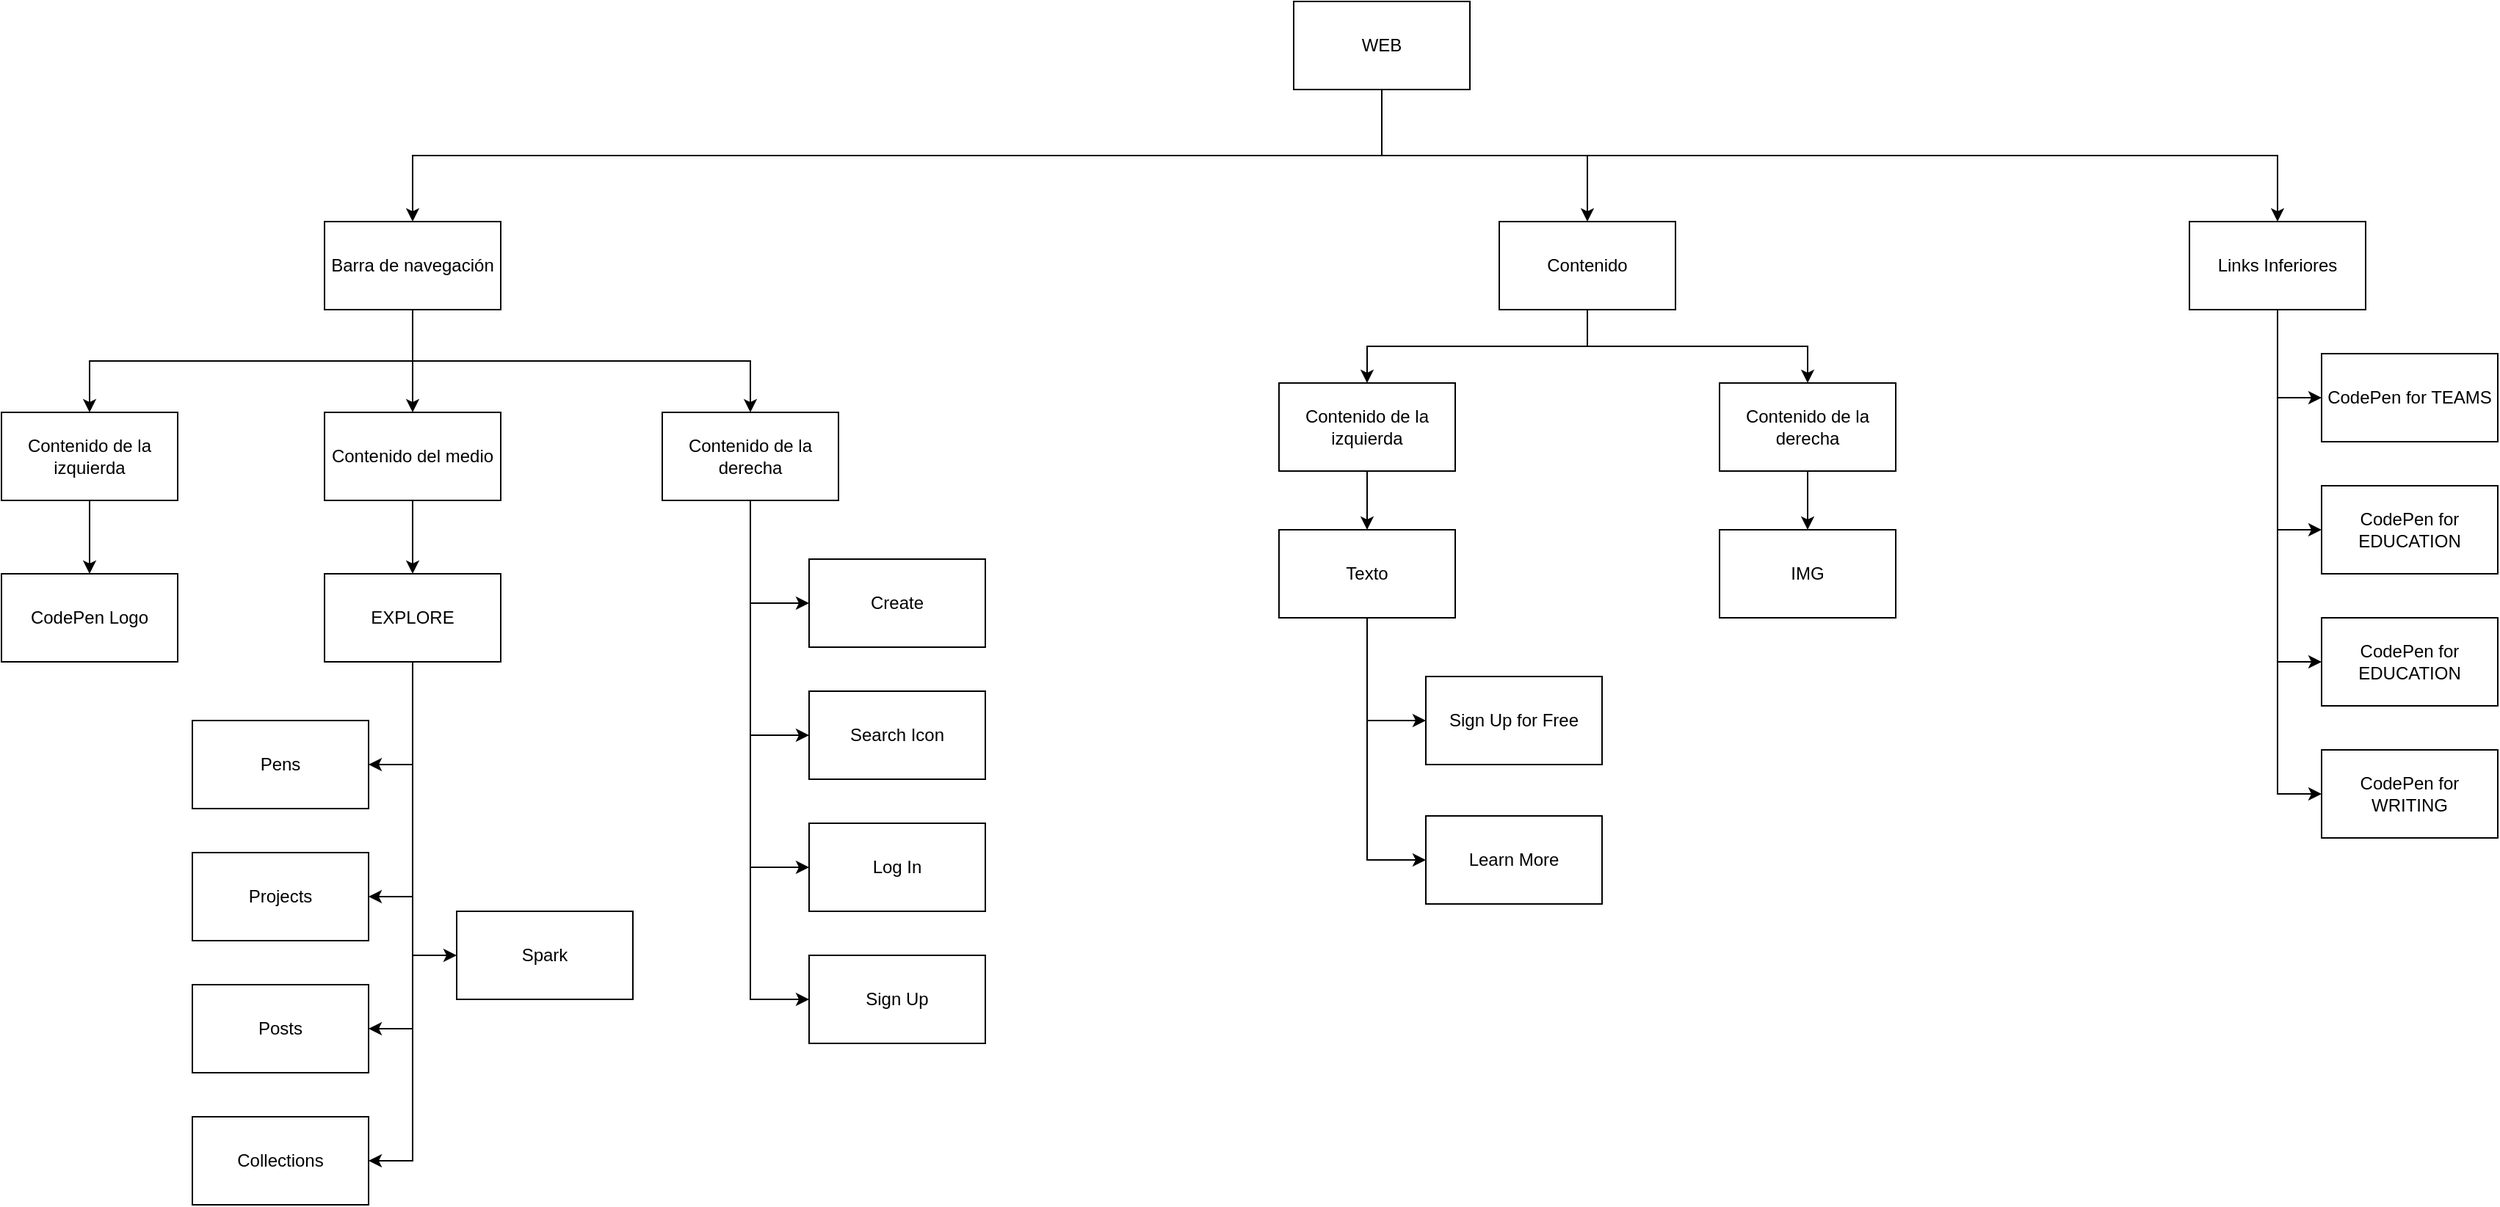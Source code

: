 <mxfile version="23.1.2" type="device">
  <diagram name="Página-1" id="HoSRhgpWGWH-SksFVvC6">
    <mxGraphModel dx="3827" dy="1591" grid="1" gridSize="10" guides="1" tooltips="1" connect="1" arrows="1" fold="1" page="1" pageScale="1" pageWidth="827" pageHeight="1169" math="0" shadow="0">
      <root>
        <mxCell id="0" />
        <mxCell id="1" parent="0" />
        <mxCell id="t5-hLi852e9CavP05G1A-4" style="edgeStyle=orthogonalEdgeStyle;rounded=0;orthogonalLoop=1;jettySize=auto;html=1;exitX=0.5;exitY=1;exitDx=0;exitDy=0;" edge="1" parent="1" source="t5-hLi852e9CavP05G1A-1" target="t5-hLi852e9CavP05G1A-2">
          <mxGeometry relative="1" as="geometry" />
        </mxCell>
        <mxCell id="t5-hLi852e9CavP05G1A-5" style="edgeStyle=orthogonalEdgeStyle;rounded=0;orthogonalLoop=1;jettySize=auto;html=1;exitX=0.5;exitY=1;exitDx=0;exitDy=0;entryX=0.5;entryY=0;entryDx=0;entryDy=0;" edge="1" parent="1" source="t5-hLi852e9CavP05G1A-1" target="t5-hLi852e9CavP05G1A-3">
          <mxGeometry relative="1" as="geometry" />
        </mxCell>
        <mxCell id="t5-hLi852e9CavP05G1A-7" style="edgeStyle=orthogonalEdgeStyle;rounded=0;orthogonalLoop=1;jettySize=auto;html=1;exitX=0.5;exitY=1;exitDx=0;exitDy=0;" edge="1" parent="1" source="t5-hLi852e9CavP05G1A-1" target="t5-hLi852e9CavP05G1A-6">
          <mxGeometry relative="1" as="geometry" />
        </mxCell>
        <mxCell id="t5-hLi852e9CavP05G1A-1" value="WEB" style="rounded=0;whiteSpace=wrap;html=1;" vertex="1" parent="1">
          <mxGeometry x="560" y="30" width="120" height="60" as="geometry" />
        </mxCell>
        <mxCell id="t5-hLi852e9CavP05G1A-15" style="edgeStyle=orthogonalEdgeStyle;rounded=0;orthogonalLoop=1;jettySize=auto;html=1;exitX=0.5;exitY=1;exitDx=0;exitDy=0;entryX=0.5;entryY=0;entryDx=0;entryDy=0;" edge="1" parent="1" source="t5-hLi852e9CavP05G1A-2" target="t5-hLi852e9CavP05G1A-14">
          <mxGeometry relative="1" as="geometry" />
        </mxCell>
        <mxCell id="t5-hLi852e9CavP05G1A-18" style="edgeStyle=orthogonalEdgeStyle;rounded=0;orthogonalLoop=1;jettySize=auto;html=1;exitX=0.5;exitY=1;exitDx=0;exitDy=0;entryX=0.5;entryY=0;entryDx=0;entryDy=0;" edge="1" parent="1" source="t5-hLi852e9CavP05G1A-2" target="t5-hLi852e9CavP05G1A-17">
          <mxGeometry relative="1" as="geometry" />
        </mxCell>
        <mxCell id="t5-hLi852e9CavP05G1A-21" style="edgeStyle=orthogonalEdgeStyle;rounded=0;orthogonalLoop=1;jettySize=auto;html=1;exitX=0.5;exitY=1;exitDx=0;exitDy=0;entryX=0.5;entryY=0;entryDx=0;entryDy=0;" edge="1" parent="1" source="t5-hLi852e9CavP05G1A-2" target="t5-hLi852e9CavP05G1A-20">
          <mxGeometry relative="1" as="geometry" />
        </mxCell>
        <mxCell id="t5-hLi852e9CavP05G1A-2" value="Barra de navegación" style="rounded=0;whiteSpace=wrap;html=1;" vertex="1" parent="1">
          <mxGeometry x="-100" y="180" width="120" height="60" as="geometry" />
        </mxCell>
        <mxCell id="t5-hLi852e9CavP05G1A-47" style="edgeStyle=orthogonalEdgeStyle;rounded=0;orthogonalLoop=1;jettySize=auto;html=1;exitX=0.5;exitY=1;exitDx=0;exitDy=0;entryX=0.5;entryY=0;entryDx=0;entryDy=0;" edge="1" parent="1" source="t5-hLi852e9CavP05G1A-3" target="t5-hLi852e9CavP05G1A-45">
          <mxGeometry relative="1" as="geometry" />
        </mxCell>
        <mxCell id="t5-hLi852e9CavP05G1A-48" style="edgeStyle=orthogonalEdgeStyle;rounded=0;orthogonalLoop=1;jettySize=auto;html=1;exitX=0.5;exitY=1;exitDx=0;exitDy=0;entryX=0.5;entryY=0;entryDx=0;entryDy=0;" edge="1" parent="1" source="t5-hLi852e9CavP05G1A-3" target="t5-hLi852e9CavP05G1A-46">
          <mxGeometry relative="1" as="geometry" />
        </mxCell>
        <mxCell id="t5-hLi852e9CavP05G1A-3" value="Contenido" style="rounded=0;whiteSpace=wrap;html=1;" vertex="1" parent="1">
          <mxGeometry x="700" y="180" width="120" height="60" as="geometry" />
        </mxCell>
        <mxCell id="t5-hLi852e9CavP05G1A-63" style="edgeStyle=orthogonalEdgeStyle;rounded=0;orthogonalLoop=1;jettySize=auto;html=1;exitX=0.5;exitY=1;exitDx=0;exitDy=0;entryX=0;entryY=0.5;entryDx=0;entryDy=0;" edge="1" parent="1" source="t5-hLi852e9CavP05G1A-6" target="t5-hLi852e9CavP05G1A-59">
          <mxGeometry relative="1" as="geometry" />
        </mxCell>
        <mxCell id="t5-hLi852e9CavP05G1A-64" style="edgeStyle=orthogonalEdgeStyle;rounded=0;orthogonalLoop=1;jettySize=auto;html=1;exitX=0.5;exitY=1;exitDx=0;exitDy=0;entryX=0;entryY=0.5;entryDx=0;entryDy=0;" edge="1" parent="1" source="t5-hLi852e9CavP05G1A-6" target="t5-hLi852e9CavP05G1A-60">
          <mxGeometry relative="1" as="geometry" />
        </mxCell>
        <mxCell id="t5-hLi852e9CavP05G1A-65" style="edgeStyle=orthogonalEdgeStyle;rounded=0;orthogonalLoop=1;jettySize=auto;html=1;exitX=0.5;exitY=1;exitDx=0;exitDy=0;entryX=0;entryY=0.5;entryDx=0;entryDy=0;" edge="1" parent="1" source="t5-hLi852e9CavP05G1A-6" target="t5-hLi852e9CavP05G1A-61">
          <mxGeometry relative="1" as="geometry" />
        </mxCell>
        <mxCell id="t5-hLi852e9CavP05G1A-66" style="edgeStyle=orthogonalEdgeStyle;rounded=0;orthogonalLoop=1;jettySize=auto;html=1;exitX=0.5;exitY=1;exitDx=0;exitDy=0;entryX=0;entryY=0.5;entryDx=0;entryDy=0;" edge="1" parent="1" source="t5-hLi852e9CavP05G1A-6" target="t5-hLi852e9CavP05G1A-62">
          <mxGeometry relative="1" as="geometry" />
        </mxCell>
        <mxCell id="t5-hLi852e9CavP05G1A-6" value="Links Inferiores" style="rounded=0;whiteSpace=wrap;html=1;" vertex="1" parent="1">
          <mxGeometry x="1170" y="180" width="120" height="60" as="geometry" />
        </mxCell>
        <mxCell id="t5-hLi852e9CavP05G1A-8" value="CodePen Logo" style="rounded=0;whiteSpace=wrap;html=1;" vertex="1" parent="1">
          <mxGeometry x="-320" y="420" width="120" height="60" as="geometry" />
        </mxCell>
        <mxCell id="t5-hLi852e9CavP05G1A-30" style="edgeStyle=orthogonalEdgeStyle;rounded=0;orthogonalLoop=1;jettySize=auto;html=1;exitX=0.5;exitY=1;exitDx=0;exitDy=0;entryX=1;entryY=0.5;entryDx=0;entryDy=0;" edge="1" parent="1" source="t5-hLi852e9CavP05G1A-10" target="t5-hLi852e9CavP05G1A-22">
          <mxGeometry relative="1" as="geometry" />
        </mxCell>
        <mxCell id="t5-hLi852e9CavP05G1A-31" style="edgeStyle=orthogonalEdgeStyle;rounded=0;orthogonalLoop=1;jettySize=auto;html=1;exitX=0.5;exitY=1;exitDx=0;exitDy=0;entryX=1;entryY=0.5;entryDx=0;entryDy=0;" edge="1" parent="1" source="t5-hLi852e9CavP05G1A-10" target="t5-hLi852e9CavP05G1A-24">
          <mxGeometry relative="1" as="geometry" />
        </mxCell>
        <mxCell id="t5-hLi852e9CavP05G1A-32" style="edgeStyle=orthogonalEdgeStyle;rounded=0;orthogonalLoop=1;jettySize=auto;html=1;exitX=0.5;exitY=1;exitDx=0;exitDy=0;entryX=1;entryY=0.5;entryDx=0;entryDy=0;" edge="1" parent="1" source="t5-hLi852e9CavP05G1A-10" target="t5-hLi852e9CavP05G1A-26">
          <mxGeometry relative="1" as="geometry" />
        </mxCell>
        <mxCell id="t5-hLi852e9CavP05G1A-33" style="edgeStyle=orthogonalEdgeStyle;rounded=0;orthogonalLoop=1;jettySize=auto;html=1;exitX=0.5;exitY=1;exitDx=0;exitDy=0;entryX=1;entryY=0.5;entryDx=0;entryDy=0;" edge="1" parent="1" source="t5-hLi852e9CavP05G1A-10" target="t5-hLi852e9CavP05G1A-27">
          <mxGeometry relative="1" as="geometry" />
        </mxCell>
        <mxCell id="t5-hLi852e9CavP05G1A-35" style="edgeStyle=orthogonalEdgeStyle;rounded=0;orthogonalLoop=1;jettySize=auto;html=1;exitX=0.5;exitY=1;exitDx=0;exitDy=0;entryX=0;entryY=0.5;entryDx=0;entryDy=0;" edge="1" parent="1" source="t5-hLi852e9CavP05G1A-10" target="t5-hLi852e9CavP05G1A-34">
          <mxGeometry relative="1" as="geometry" />
        </mxCell>
        <mxCell id="t5-hLi852e9CavP05G1A-10" value="EXPLORE" style="rounded=0;whiteSpace=wrap;html=1;" vertex="1" parent="1">
          <mxGeometry x="-100" y="420" width="120" height="60" as="geometry" />
        </mxCell>
        <mxCell id="t5-hLi852e9CavP05G1A-16" style="edgeStyle=orthogonalEdgeStyle;rounded=0;orthogonalLoop=1;jettySize=auto;html=1;exitX=0.5;exitY=1;exitDx=0;exitDy=0;entryX=0.5;entryY=0;entryDx=0;entryDy=0;" edge="1" parent="1" source="t5-hLi852e9CavP05G1A-14" target="t5-hLi852e9CavP05G1A-8">
          <mxGeometry relative="1" as="geometry" />
        </mxCell>
        <mxCell id="t5-hLi852e9CavP05G1A-14" value="Contenido de la izquierda" style="rounded=0;whiteSpace=wrap;html=1;" vertex="1" parent="1">
          <mxGeometry x="-320" y="310" width="120" height="60" as="geometry" />
        </mxCell>
        <mxCell id="t5-hLi852e9CavP05G1A-19" style="edgeStyle=orthogonalEdgeStyle;rounded=0;orthogonalLoop=1;jettySize=auto;html=1;exitX=0.5;exitY=1;exitDx=0;exitDy=0;entryX=0.5;entryY=0;entryDx=0;entryDy=0;" edge="1" parent="1" source="t5-hLi852e9CavP05G1A-17" target="t5-hLi852e9CavP05G1A-10">
          <mxGeometry relative="1" as="geometry" />
        </mxCell>
        <mxCell id="t5-hLi852e9CavP05G1A-17" value="Contenido del medio" style="rounded=0;whiteSpace=wrap;html=1;" vertex="1" parent="1">
          <mxGeometry x="-100" y="310" width="120" height="60" as="geometry" />
        </mxCell>
        <mxCell id="t5-hLi852e9CavP05G1A-40" style="edgeStyle=orthogonalEdgeStyle;rounded=0;orthogonalLoop=1;jettySize=auto;html=1;exitX=0.5;exitY=1;exitDx=0;exitDy=0;entryX=0;entryY=0.5;entryDx=0;entryDy=0;" edge="1" parent="1" source="t5-hLi852e9CavP05G1A-20" target="t5-hLi852e9CavP05G1A-36">
          <mxGeometry relative="1" as="geometry" />
        </mxCell>
        <mxCell id="t5-hLi852e9CavP05G1A-41" style="edgeStyle=orthogonalEdgeStyle;rounded=0;orthogonalLoop=1;jettySize=auto;html=1;exitX=0.5;exitY=1;exitDx=0;exitDy=0;entryX=0;entryY=0.5;entryDx=0;entryDy=0;" edge="1" parent="1" source="t5-hLi852e9CavP05G1A-20" target="t5-hLi852e9CavP05G1A-37">
          <mxGeometry relative="1" as="geometry" />
        </mxCell>
        <mxCell id="t5-hLi852e9CavP05G1A-42" style="edgeStyle=orthogonalEdgeStyle;rounded=0;orthogonalLoop=1;jettySize=auto;html=1;exitX=0.5;exitY=1;exitDx=0;exitDy=0;entryX=0;entryY=0.5;entryDx=0;entryDy=0;" edge="1" parent="1" source="t5-hLi852e9CavP05G1A-20" target="t5-hLi852e9CavP05G1A-38">
          <mxGeometry relative="1" as="geometry" />
        </mxCell>
        <mxCell id="t5-hLi852e9CavP05G1A-43" style="edgeStyle=orthogonalEdgeStyle;rounded=0;orthogonalLoop=1;jettySize=auto;html=1;exitX=0.5;exitY=1;exitDx=0;exitDy=0;entryX=0;entryY=0.5;entryDx=0;entryDy=0;" edge="1" parent="1" source="t5-hLi852e9CavP05G1A-20" target="t5-hLi852e9CavP05G1A-39">
          <mxGeometry relative="1" as="geometry" />
        </mxCell>
        <mxCell id="t5-hLi852e9CavP05G1A-20" value="Contenido de la derecha" style="rounded=0;whiteSpace=wrap;html=1;" vertex="1" parent="1">
          <mxGeometry x="130" y="310" width="120" height="60" as="geometry" />
        </mxCell>
        <mxCell id="t5-hLi852e9CavP05G1A-22" value="Pens" style="rounded=0;whiteSpace=wrap;html=1;" vertex="1" parent="1">
          <mxGeometry x="-190" y="520" width="120" height="60" as="geometry" />
        </mxCell>
        <mxCell id="t5-hLi852e9CavP05G1A-24" value="Projects" style="rounded=0;whiteSpace=wrap;html=1;" vertex="1" parent="1">
          <mxGeometry x="-190" y="610" width="120" height="60" as="geometry" />
        </mxCell>
        <mxCell id="t5-hLi852e9CavP05G1A-26" value="Posts" style="rounded=0;whiteSpace=wrap;html=1;" vertex="1" parent="1">
          <mxGeometry x="-190" y="700" width="120" height="60" as="geometry" />
        </mxCell>
        <mxCell id="t5-hLi852e9CavP05G1A-27" value="Collections" style="rounded=0;whiteSpace=wrap;html=1;" vertex="1" parent="1">
          <mxGeometry x="-190" y="790" width="120" height="60" as="geometry" />
        </mxCell>
        <mxCell id="t5-hLi852e9CavP05G1A-34" value="Spark" style="rounded=0;whiteSpace=wrap;html=1;" vertex="1" parent="1">
          <mxGeometry x="-10" y="650" width="120" height="60" as="geometry" />
        </mxCell>
        <mxCell id="t5-hLi852e9CavP05G1A-36" value="Create" style="rounded=0;whiteSpace=wrap;html=1;" vertex="1" parent="1">
          <mxGeometry x="230" y="410" width="120" height="60" as="geometry" />
        </mxCell>
        <mxCell id="t5-hLi852e9CavP05G1A-37" value="Search Icon" style="rounded=0;whiteSpace=wrap;html=1;" vertex="1" parent="1">
          <mxGeometry x="230" y="500" width="120" height="60" as="geometry" />
        </mxCell>
        <mxCell id="t5-hLi852e9CavP05G1A-38" value="Log In" style="rounded=0;whiteSpace=wrap;html=1;" vertex="1" parent="1">
          <mxGeometry x="230" y="590" width="120" height="60" as="geometry" />
        </mxCell>
        <mxCell id="t5-hLi852e9CavP05G1A-39" value="Sign Up" style="rounded=0;whiteSpace=wrap;html=1;" vertex="1" parent="1">
          <mxGeometry x="230" y="680" width="120" height="60" as="geometry" />
        </mxCell>
        <mxCell id="t5-hLi852e9CavP05G1A-55" style="edgeStyle=orthogonalEdgeStyle;rounded=0;orthogonalLoop=1;jettySize=auto;html=1;exitX=0.5;exitY=1;exitDx=0;exitDy=0;entryX=0.5;entryY=0;entryDx=0;entryDy=0;" edge="1" parent="1" source="t5-hLi852e9CavP05G1A-45" target="t5-hLi852e9CavP05G1A-53">
          <mxGeometry relative="1" as="geometry" />
        </mxCell>
        <mxCell id="t5-hLi852e9CavP05G1A-45" value="Contenido de la izquierda" style="rounded=0;whiteSpace=wrap;html=1;" vertex="1" parent="1">
          <mxGeometry x="550" y="290" width="120" height="60" as="geometry" />
        </mxCell>
        <mxCell id="t5-hLi852e9CavP05G1A-58" style="edgeStyle=orthogonalEdgeStyle;rounded=0;orthogonalLoop=1;jettySize=auto;html=1;exitX=0.5;exitY=1;exitDx=0;exitDy=0;entryX=0.5;entryY=0;entryDx=0;entryDy=0;" edge="1" parent="1" source="t5-hLi852e9CavP05G1A-46" target="t5-hLi852e9CavP05G1A-57">
          <mxGeometry relative="1" as="geometry" />
        </mxCell>
        <mxCell id="t5-hLi852e9CavP05G1A-46" value="Contenido de la derecha" style="rounded=0;whiteSpace=wrap;html=1;" vertex="1" parent="1">
          <mxGeometry x="850" y="290" width="120" height="60" as="geometry" />
        </mxCell>
        <mxCell id="t5-hLi852e9CavP05G1A-49" value="Sign Up for Free" style="rounded=0;whiteSpace=wrap;html=1;" vertex="1" parent="1">
          <mxGeometry x="650" y="490" width="120" height="60" as="geometry" />
        </mxCell>
        <mxCell id="t5-hLi852e9CavP05G1A-50" value="Learn More" style="rounded=0;whiteSpace=wrap;html=1;" vertex="1" parent="1">
          <mxGeometry x="650" y="585" width="120" height="60" as="geometry" />
        </mxCell>
        <mxCell id="t5-hLi852e9CavP05G1A-54" style="edgeStyle=orthogonalEdgeStyle;rounded=0;orthogonalLoop=1;jettySize=auto;html=1;exitX=0.5;exitY=1;exitDx=0;exitDy=0;entryX=0;entryY=0.5;entryDx=0;entryDy=0;" edge="1" parent="1" source="t5-hLi852e9CavP05G1A-53" target="t5-hLi852e9CavP05G1A-49">
          <mxGeometry relative="1" as="geometry" />
        </mxCell>
        <mxCell id="t5-hLi852e9CavP05G1A-56" style="edgeStyle=orthogonalEdgeStyle;rounded=0;orthogonalLoop=1;jettySize=auto;html=1;exitX=0.5;exitY=1;exitDx=0;exitDy=0;entryX=0;entryY=0.5;entryDx=0;entryDy=0;" edge="1" parent="1" source="t5-hLi852e9CavP05G1A-53" target="t5-hLi852e9CavP05G1A-50">
          <mxGeometry relative="1" as="geometry" />
        </mxCell>
        <mxCell id="t5-hLi852e9CavP05G1A-53" value="Texto" style="rounded=0;whiteSpace=wrap;html=1;" vertex="1" parent="1">
          <mxGeometry x="550" y="390" width="120" height="60" as="geometry" />
        </mxCell>
        <mxCell id="t5-hLi852e9CavP05G1A-57" value="IMG" style="rounded=0;whiteSpace=wrap;html=1;" vertex="1" parent="1">
          <mxGeometry x="850" y="390" width="120" height="60" as="geometry" />
        </mxCell>
        <mxCell id="t5-hLi852e9CavP05G1A-59" value="CodePen for TEAMS" style="rounded=0;whiteSpace=wrap;html=1;" vertex="1" parent="1">
          <mxGeometry x="1260" y="270" width="120" height="60" as="geometry" />
        </mxCell>
        <mxCell id="t5-hLi852e9CavP05G1A-60" value="CodePen for EDUCATION" style="rounded=0;whiteSpace=wrap;html=1;" vertex="1" parent="1">
          <mxGeometry x="1260" y="360" width="120" height="60" as="geometry" />
        </mxCell>
        <mxCell id="t5-hLi852e9CavP05G1A-61" value="CodePen for EDUCATION" style="rounded=0;whiteSpace=wrap;html=1;" vertex="1" parent="1">
          <mxGeometry x="1260" y="450" width="120" height="60" as="geometry" />
        </mxCell>
        <mxCell id="t5-hLi852e9CavP05G1A-62" value="CodePen for WRITING" style="rounded=0;whiteSpace=wrap;html=1;" vertex="1" parent="1">
          <mxGeometry x="1260" y="540" width="120" height="60" as="geometry" />
        </mxCell>
      </root>
    </mxGraphModel>
  </diagram>
</mxfile>
